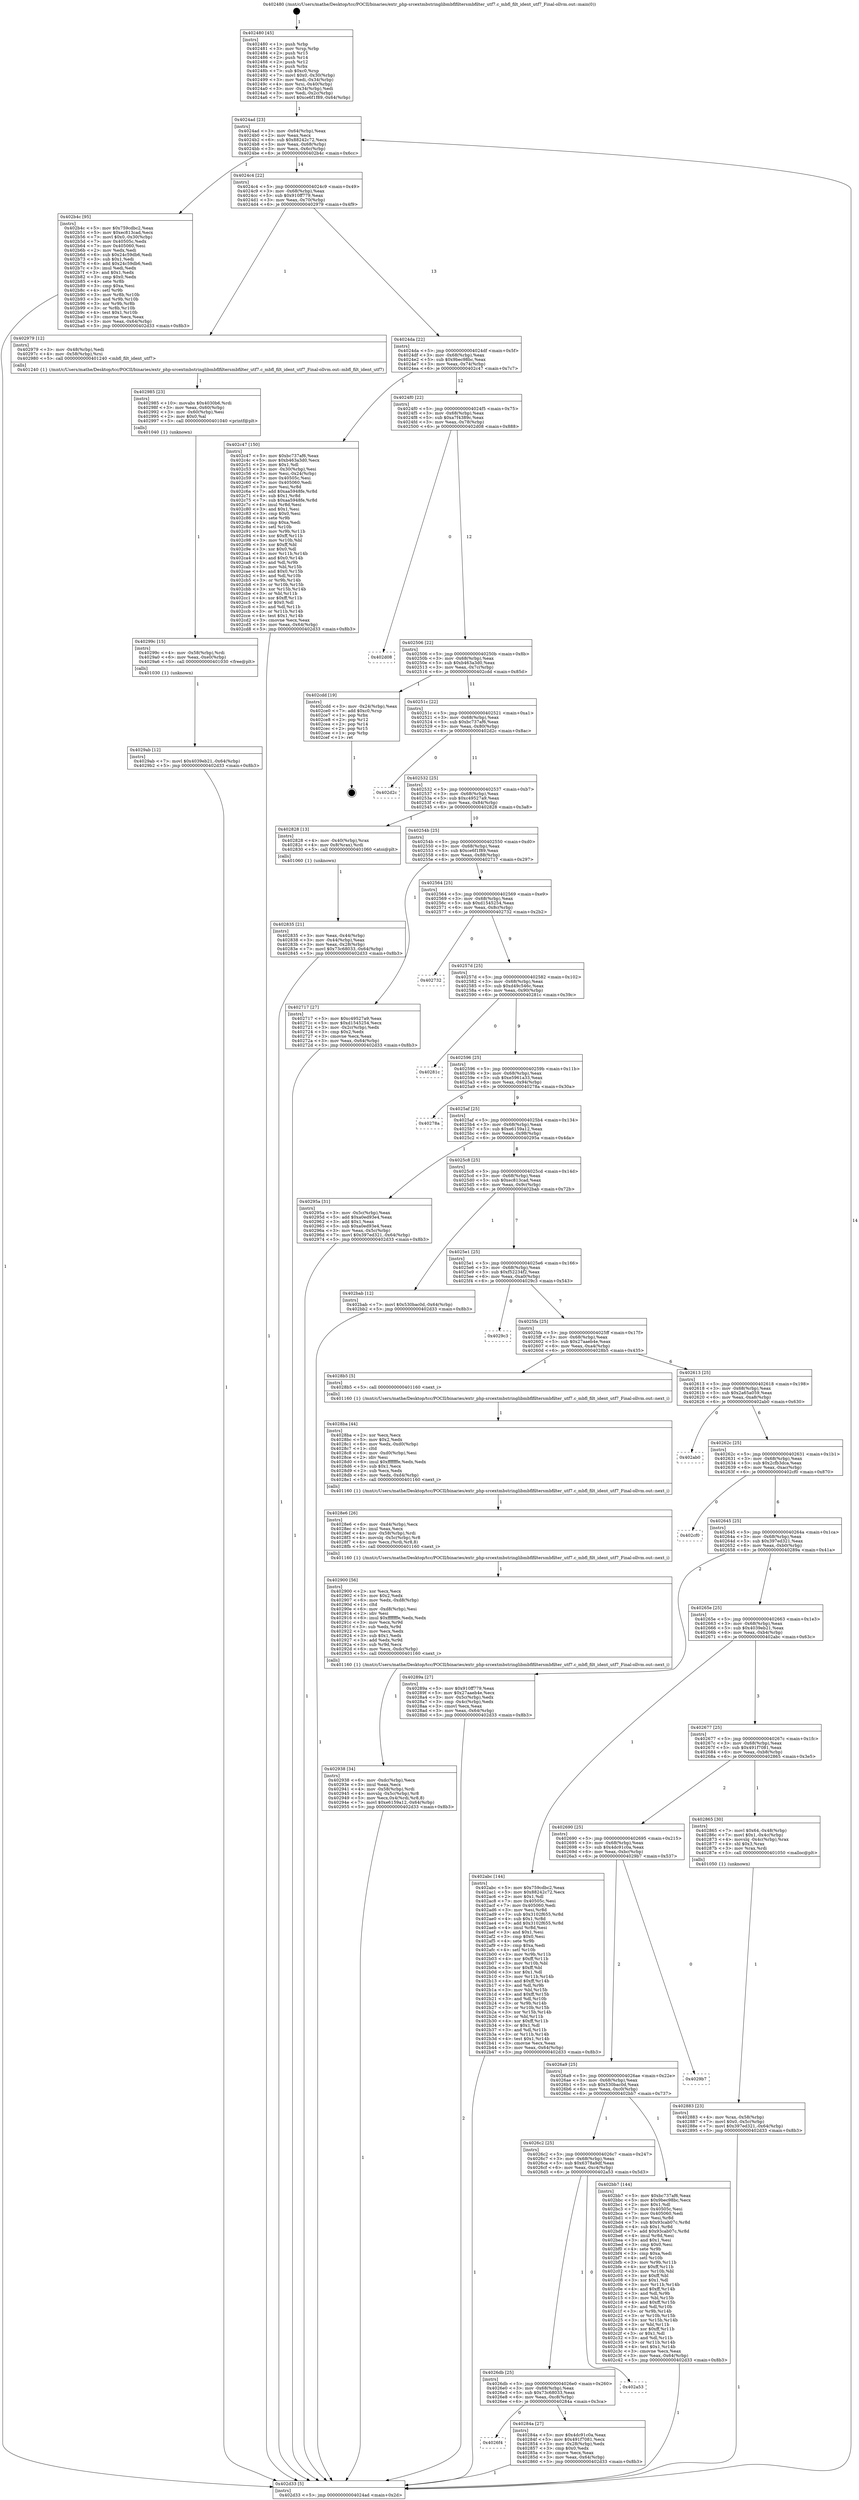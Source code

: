 digraph "0x402480" {
  label = "0x402480 (/mnt/c/Users/mathe/Desktop/tcc/POCII/binaries/extr_php-srcextmbstringlibmbflfiltersmbfilter_utf7.c_mbfl_filt_ident_utf7_Final-ollvm.out::main(0))"
  labelloc = "t"
  node[shape=record]

  Entry [label="",width=0.3,height=0.3,shape=circle,fillcolor=black,style=filled]
  "0x4024ad" [label="{
     0x4024ad [23]\l
     | [instrs]\l
     &nbsp;&nbsp;0x4024ad \<+3\>: mov -0x64(%rbp),%eax\l
     &nbsp;&nbsp;0x4024b0 \<+2\>: mov %eax,%ecx\l
     &nbsp;&nbsp;0x4024b2 \<+6\>: sub $0x88242c72,%ecx\l
     &nbsp;&nbsp;0x4024b8 \<+3\>: mov %eax,-0x68(%rbp)\l
     &nbsp;&nbsp;0x4024bb \<+3\>: mov %ecx,-0x6c(%rbp)\l
     &nbsp;&nbsp;0x4024be \<+6\>: je 0000000000402b4c \<main+0x6cc\>\l
  }"]
  "0x402b4c" [label="{
     0x402b4c [95]\l
     | [instrs]\l
     &nbsp;&nbsp;0x402b4c \<+5\>: mov $0x759cdbc2,%eax\l
     &nbsp;&nbsp;0x402b51 \<+5\>: mov $0xec813cad,%ecx\l
     &nbsp;&nbsp;0x402b56 \<+7\>: movl $0x0,-0x30(%rbp)\l
     &nbsp;&nbsp;0x402b5d \<+7\>: mov 0x40505c,%edx\l
     &nbsp;&nbsp;0x402b64 \<+7\>: mov 0x405060,%esi\l
     &nbsp;&nbsp;0x402b6b \<+2\>: mov %edx,%edi\l
     &nbsp;&nbsp;0x402b6d \<+6\>: sub $0x24c59db6,%edi\l
     &nbsp;&nbsp;0x402b73 \<+3\>: sub $0x1,%edi\l
     &nbsp;&nbsp;0x402b76 \<+6\>: add $0x24c59db6,%edi\l
     &nbsp;&nbsp;0x402b7c \<+3\>: imul %edi,%edx\l
     &nbsp;&nbsp;0x402b7f \<+3\>: and $0x1,%edx\l
     &nbsp;&nbsp;0x402b82 \<+3\>: cmp $0x0,%edx\l
     &nbsp;&nbsp;0x402b85 \<+4\>: sete %r8b\l
     &nbsp;&nbsp;0x402b89 \<+3\>: cmp $0xa,%esi\l
     &nbsp;&nbsp;0x402b8c \<+4\>: setl %r9b\l
     &nbsp;&nbsp;0x402b90 \<+3\>: mov %r8b,%r10b\l
     &nbsp;&nbsp;0x402b93 \<+3\>: and %r9b,%r10b\l
     &nbsp;&nbsp;0x402b96 \<+3\>: xor %r9b,%r8b\l
     &nbsp;&nbsp;0x402b99 \<+3\>: or %r8b,%r10b\l
     &nbsp;&nbsp;0x402b9c \<+4\>: test $0x1,%r10b\l
     &nbsp;&nbsp;0x402ba0 \<+3\>: cmovne %ecx,%eax\l
     &nbsp;&nbsp;0x402ba3 \<+3\>: mov %eax,-0x64(%rbp)\l
     &nbsp;&nbsp;0x402ba6 \<+5\>: jmp 0000000000402d33 \<main+0x8b3\>\l
  }"]
  "0x4024c4" [label="{
     0x4024c4 [22]\l
     | [instrs]\l
     &nbsp;&nbsp;0x4024c4 \<+5\>: jmp 00000000004024c9 \<main+0x49\>\l
     &nbsp;&nbsp;0x4024c9 \<+3\>: mov -0x68(%rbp),%eax\l
     &nbsp;&nbsp;0x4024cc \<+5\>: sub $0x910ff779,%eax\l
     &nbsp;&nbsp;0x4024d1 \<+3\>: mov %eax,-0x70(%rbp)\l
     &nbsp;&nbsp;0x4024d4 \<+6\>: je 0000000000402979 \<main+0x4f9\>\l
  }"]
  Exit [label="",width=0.3,height=0.3,shape=circle,fillcolor=black,style=filled,peripheries=2]
  "0x402979" [label="{
     0x402979 [12]\l
     | [instrs]\l
     &nbsp;&nbsp;0x402979 \<+3\>: mov -0x48(%rbp),%edi\l
     &nbsp;&nbsp;0x40297c \<+4\>: mov -0x58(%rbp),%rsi\l
     &nbsp;&nbsp;0x402980 \<+5\>: call 0000000000401240 \<mbfl_filt_ident_utf7\>\l
     | [calls]\l
     &nbsp;&nbsp;0x401240 \{1\} (/mnt/c/Users/mathe/Desktop/tcc/POCII/binaries/extr_php-srcextmbstringlibmbflfiltersmbfilter_utf7.c_mbfl_filt_ident_utf7_Final-ollvm.out::mbfl_filt_ident_utf7)\l
  }"]
  "0x4024da" [label="{
     0x4024da [22]\l
     | [instrs]\l
     &nbsp;&nbsp;0x4024da \<+5\>: jmp 00000000004024df \<main+0x5f\>\l
     &nbsp;&nbsp;0x4024df \<+3\>: mov -0x68(%rbp),%eax\l
     &nbsp;&nbsp;0x4024e2 \<+5\>: sub $0x9bec98bc,%eax\l
     &nbsp;&nbsp;0x4024e7 \<+3\>: mov %eax,-0x74(%rbp)\l
     &nbsp;&nbsp;0x4024ea \<+6\>: je 0000000000402c47 \<main+0x7c7\>\l
  }"]
  "0x4029ab" [label="{
     0x4029ab [12]\l
     | [instrs]\l
     &nbsp;&nbsp;0x4029ab \<+7\>: movl $0x4039eb21,-0x64(%rbp)\l
     &nbsp;&nbsp;0x4029b2 \<+5\>: jmp 0000000000402d33 \<main+0x8b3\>\l
  }"]
  "0x402c47" [label="{
     0x402c47 [150]\l
     | [instrs]\l
     &nbsp;&nbsp;0x402c47 \<+5\>: mov $0xbc737af6,%eax\l
     &nbsp;&nbsp;0x402c4c \<+5\>: mov $0xb463a3d0,%ecx\l
     &nbsp;&nbsp;0x402c51 \<+2\>: mov $0x1,%dl\l
     &nbsp;&nbsp;0x402c53 \<+3\>: mov -0x30(%rbp),%esi\l
     &nbsp;&nbsp;0x402c56 \<+3\>: mov %esi,-0x24(%rbp)\l
     &nbsp;&nbsp;0x402c59 \<+7\>: mov 0x40505c,%esi\l
     &nbsp;&nbsp;0x402c60 \<+7\>: mov 0x405060,%edi\l
     &nbsp;&nbsp;0x402c67 \<+3\>: mov %esi,%r8d\l
     &nbsp;&nbsp;0x402c6a \<+7\>: add $0xaa5948fe,%r8d\l
     &nbsp;&nbsp;0x402c71 \<+4\>: sub $0x1,%r8d\l
     &nbsp;&nbsp;0x402c75 \<+7\>: sub $0xaa5948fe,%r8d\l
     &nbsp;&nbsp;0x402c7c \<+4\>: imul %r8d,%esi\l
     &nbsp;&nbsp;0x402c80 \<+3\>: and $0x1,%esi\l
     &nbsp;&nbsp;0x402c83 \<+3\>: cmp $0x0,%esi\l
     &nbsp;&nbsp;0x402c86 \<+4\>: sete %r9b\l
     &nbsp;&nbsp;0x402c8a \<+3\>: cmp $0xa,%edi\l
     &nbsp;&nbsp;0x402c8d \<+4\>: setl %r10b\l
     &nbsp;&nbsp;0x402c91 \<+3\>: mov %r9b,%r11b\l
     &nbsp;&nbsp;0x402c94 \<+4\>: xor $0xff,%r11b\l
     &nbsp;&nbsp;0x402c98 \<+3\>: mov %r10b,%bl\l
     &nbsp;&nbsp;0x402c9b \<+3\>: xor $0xff,%bl\l
     &nbsp;&nbsp;0x402c9e \<+3\>: xor $0x0,%dl\l
     &nbsp;&nbsp;0x402ca1 \<+3\>: mov %r11b,%r14b\l
     &nbsp;&nbsp;0x402ca4 \<+4\>: and $0x0,%r14b\l
     &nbsp;&nbsp;0x402ca8 \<+3\>: and %dl,%r9b\l
     &nbsp;&nbsp;0x402cab \<+3\>: mov %bl,%r15b\l
     &nbsp;&nbsp;0x402cae \<+4\>: and $0x0,%r15b\l
     &nbsp;&nbsp;0x402cb2 \<+3\>: and %dl,%r10b\l
     &nbsp;&nbsp;0x402cb5 \<+3\>: or %r9b,%r14b\l
     &nbsp;&nbsp;0x402cb8 \<+3\>: or %r10b,%r15b\l
     &nbsp;&nbsp;0x402cbb \<+3\>: xor %r15b,%r14b\l
     &nbsp;&nbsp;0x402cbe \<+3\>: or %bl,%r11b\l
     &nbsp;&nbsp;0x402cc1 \<+4\>: xor $0xff,%r11b\l
     &nbsp;&nbsp;0x402cc5 \<+3\>: or $0x0,%dl\l
     &nbsp;&nbsp;0x402cc8 \<+3\>: and %dl,%r11b\l
     &nbsp;&nbsp;0x402ccb \<+3\>: or %r11b,%r14b\l
     &nbsp;&nbsp;0x402cce \<+4\>: test $0x1,%r14b\l
     &nbsp;&nbsp;0x402cd2 \<+3\>: cmovne %ecx,%eax\l
     &nbsp;&nbsp;0x402cd5 \<+3\>: mov %eax,-0x64(%rbp)\l
     &nbsp;&nbsp;0x402cd8 \<+5\>: jmp 0000000000402d33 \<main+0x8b3\>\l
  }"]
  "0x4024f0" [label="{
     0x4024f0 [22]\l
     | [instrs]\l
     &nbsp;&nbsp;0x4024f0 \<+5\>: jmp 00000000004024f5 \<main+0x75\>\l
     &nbsp;&nbsp;0x4024f5 \<+3\>: mov -0x68(%rbp),%eax\l
     &nbsp;&nbsp;0x4024f8 \<+5\>: sub $0xa7f4389c,%eax\l
     &nbsp;&nbsp;0x4024fd \<+3\>: mov %eax,-0x78(%rbp)\l
     &nbsp;&nbsp;0x402500 \<+6\>: je 0000000000402d08 \<main+0x888\>\l
  }"]
  "0x40299c" [label="{
     0x40299c [15]\l
     | [instrs]\l
     &nbsp;&nbsp;0x40299c \<+4\>: mov -0x58(%rbp),%rdi\l
     &nbsp;&nbsp;0x4029a0 \<+6\>: mov %eax,-0xe0(%rbp)\l
     &nbsp;&nbsp;0x4029a6 \<+5\>: call 0000000000401030 \<free@plt\>\l
     | [calls]\l
     &nbsp;&nbsp;0x401030 \{1\} (unknown)\l
  }"]
  "0x402d08" [label="{
     0x402d08\l
  }", style=dashed]
  "0x402506" [label="{
     0x402506 [22]\l
     | [instrs]\l
     &nbsp;&nbsp;0x402506 \<+5\>: jmp 000000000040250b \<main+0x8b\>\l
     &nbsp;&nbsp;0x40250b \<+3\>: mov -0x68(%rbp),%eax\l
     &nbsp;&nbsp;0x40250e \<+5\>: sub $0xb463a3d0,%eax\l
     &nbsp;&nbsp;0x402513 \<+3\>: mov %eax,-0x7c(%rbp)\l
     &nbsp;&nbsp;0x402516 \<+6\>: je 0000000000402cdd \<main+0x85d\>\l
  }"]
  "0x402985" [label="{
     0x402985 [23]\l
     | [instrs]\l
     &nbsp;&nbsp;0x402985 \<+10\>: movabs $0x4030b6,%rdi\l
     &nbsp;&nbsp;0x40298f \<+3\>: mov %eax,-0x60(%rbp)\l
     &nbsp;&nbsp;0x402992 \<+3\>: mov -0x60(%rbp),%esi\l
     &nbsp;&nbsp;0x402995 \<+2\>: mov $0x0,%al\l
     &nbsp;&nbsp;0x402997 \<+5\>: call 0000000000401040 \<printf@plt\>\l
     | [calls]\l
     &nbsp;&nbsp;0x401040 \{1\} (unknown)\l
  }"]
  "0x402cdd" [label="{
     0x402cdd [19]\l
     | [instrs]\l
     &nbsp;&nbsp;0x402cdd \<+3\>: mov -0x24(%rbp),%eax\l
     &nbsp;&nbsp;0x402ce0 \<+7\>: add $0xc0,%rsp\l
     &nbsp;&nbsp;0x402ce7 \<+1\>: pop %rbx\l
     &nbsp;&nbsp;0x402ce8 \<+2\>: pop %r12\l
     &nbsp;&nbsp;0x402cea \<+2\>: pop %r14\l
     &nbsp;&nbsp;0x402cec \<+2\>: pop %r15\l
     &nbsp;&nbsp;0x402cee \<+1\>: pop %rbp\l
     &nbsp;&nbsp;0x402cef \<+1\>: ret\l
  }"]
  "0x40251c" [label="{
     0x40251c [22]\l
     | [instrs]\l
     &nbsp;&nbsp;0x40251c \<+5\>: jmp 0000000000402521 \<main+0xa1\>\l
     &nbsp;&nbsp;0x402521 \<+3\>: mov -0x68(%rbp),%eax\l
     &nbsp;&nbsp;0x402524 \<+5\>: sub $0xbc737af6,%eax\l
     &nbsp;&nbsp;0x402529 \<+3\>: mov %eax,-0x80(%rbp)\l
     &nbsp;&nbsp;0x40252c \<+6\>: je 0000000000402d2c \<main+0x8ac\>\l
  }"]
  "0x402938" [label="{
     0x402938 [34]\l
     | [instrs]\l
     &nbsp;&nbsp;0x402938 \<+6\>: mov -0xdc(%rbp),%ecx\l
     &nbsp;&nbsp;0x40293e \<+3\>: imul %eax,%ecx\l
     &nbsp;&nbsp;0x402941 \<+4\>: mov -0x58(%rbp),%rdi\l
     &nbsp;&nbsp;0x402945 \<+4\>: movslq -0x5c(%rbp),%r8\l
     &nbsp;&nbsp;0x402949 \<+5\>: mov %ecx,0x4(%rdi,%r8,8)\l
     &nbsp;&nbsp;0x40294e \<+7\>: movl $0xe6159a12,-0x64(%rbp)\l
     &nbsp;&nbsp;0x402955 \<+5\>: jmp 0000000000402d33 \<main+0x8b3\>\l
  }"]
  "0x402d2c" [label="{
     0x402d2c\l
  }", style=dashed]
  "0x402532" [label="{
     0x402532 [25]\l
     | [instrs]\l
     &nbsp;&nbsp;0x402532 \<+5\>: jmp 0000000000402537 \<main+0xb7\>\l
     &nbsp;&nbsp;0x402537 \<+3\>: mov -0x68(%rbp),%eax\l
     &nbsp;&nbsp;0x40253a \<+5\>: sub $0xc49527a9,%eax\l
     &nbsp;&nbsp;0x40253f \<+6\>: mov %eax,-0x84(%rbp)\l
     &nbsp;&nbsp;0x402545 \<+6\>: je 0000000000402828 \<main+0x3a8\>\l
  }"]
  "0x402900" [label="{
     0x402900 [56]\l
     | [instrs]\l
     &nbsp;&nbsp;0x402900 \<+2\>: xor %ecx,%ecx\l
     &nbsp;&nbsp;0x402902 \<+5\>: mov $0x2,%edx\l
     &nbsp;&nbsp;0x402907 \<+6\>: mov %edx,-0xd8(%rbp)\l
     &nbsp;&nbsp;0x40290d \<+1\>: cltd\l
     &nbsp;&nbsp;0x40290e \<+6\>: mov -0xd8(%rbp),%esi\l
     &nbsp;&nbsp;0x402914 \<+2\>: idiv %esi\l
     &nbsp;&nbsp;0x402916 \<+6\>: imul $0xfffffffe,%edx,%edx\l
     &nbsp;&nbsp;0x40291c \<+3\>: mov %ecx,%r9d\l
     &nbsp;&nbsp;0x40291f \<+3\>: sub %edx,%r9d\l
     &nbsp;&nbsp;0x402922 \<+2\>: mov %ecx,%edx\l
     &nbsp;&nbsp;0x402924 \<+3\>: sub $0x1,%edx\l
     &nbsp;&nbsp;0x402927 \<+3\>: add %edx,%r9d\l
     &nbsp;&nbsp;0x40292a \<+3\>: sub %r9d,%ecx\l
     &nbsp;&nbsp;0x40292d \<+6\>: mov %ecx,-0xdc(%rbp)\l
     &nbsp;&nbsp;0x402933 \<+5\>: call 0000000000401160 \<next_i\>\l
     | [calls]\l
     &nbsp;&nbsp;0x401160 \{1\} (/mnt/c/Users/mathe/Desktop/tcc/POCII/binaries/extr_php-srcextmbstringlibmbflfiltersmbfilter_utf7.c_mbfl_filt_ident_utf7_Final-ollvm.out::next_i)\l
  }"]
  "0x402828" [label="{
     0x402828 [13]\l
     | [instrs]\l
     &nbsp;&nbsp;0x402828 \<+4\>: mov -0x40(%rbp),%rax\l
     &nbsp;&nbsp;0x40282c \<+4\>: mov 0x8(%rax),%rdi\l
     &nbsp;&nbsp;0x402830 \<+5\>: call 0000000000401060 \<atoi@plt\>\l
     | [calls]\l
     &nbsp;&nbsp;0x401060 \{1\} (unknown)\l
  }"]
  "0x40254b" [label="{
     0x40254b [25]\l
     | [instrs]\l
     &nbsp;&nbsp;0x40254b \<+5\>: jmp 0000000000402550 \<main+0xd0\>\l
     &nbsp;&nbsp;0x402550 \<+3\>: mov -0x68(%rbp),%eax\l
     &nbsp;&nbsp;0x402553 \<+5\>: sub $0xce6f1f89,%eax\l
     &nbsp;&nbsp;0x402558 \<+6\>: mov %eax,-0x88(%rbp)\l
     &nbsp;&nbsp;0x40255e \<+6\>: je 0000000000402717 \<main+0x297\>\l
  }"]
  "0x4028e6" [label="{
     0x4028e6 [26]\l
     | [instrs]\l
     &nbsp;&nbsp;0x4028e6 \<+6\>: mov -0xd4(%rbp),%ecx\l
     &nbsp;&nbsp;0x4028ec \<+3\>: imul %eax,%ecx\l
     &nbsp;&nbsp;0x4028ef \<+4\>: mov -0x58(%rbp),%rdi\l
     &nbsp;&nbsp;0x4028f3 \<+4\>: movslq -0x5c(%rbp),%r8\l
     &nbsp;&nbsp;0x4028f7 \<+4\>: mov %ecx,(%rdi,%r8,8)\l
     &nbsp;&nbsp;0x4028fb \<+5\>: call 0000000000401160 \<next_i\>\l
     | [calls]\l
     &nbsp;&nbsp;0x401160 \{1\} (/mnt/c/Users/mathe/Desktop/tcc/POCII/binaries/extr_php-srcextmbstringlibmbflfiltersmbfilter_utf7.c_mbfl_filt_ident_utf7_Final-ollvm.out::next_i)\l
  }"]
  "0x402717" [label="{
     0x402717 [27]\l
     | [instrs]\l
     &nbsp;&nbsp;0x402717 \<+5\>: mov $0xc49527a9,%eax\l
     &nbsp;&nbsp;0x40271c \<+5\>: mov $0xd1545254,%ecx\l
     &nbsp;&nbsp;0x402721 \<+3\>: mov -0x2c(%rbp),%edx\l
     &nbsp;&nbsp;0x402724 \<+3\>: cmp $0x2,%edx\l
     &nbsp;&nbsp;0x402727 \<+3\>: cmovne %ecx,%eax\l
     &nbsp;&nbsp;0x40272a \<+3\>: mov %eax,-0x64(%rbp)\l
     &nbsp;&nbsp;0x40272d \<+5\>: jmp 0000000000402d33 \<main+0x8b3\>\l
  }"]
  "0x402564" [label="{
     0x402564 [25]\l
     | [instrs]\l
     &nbsp;&nbsp;0x402564 \<+5\>: jmp 0000000000402569 \<main+0xe9\>\l
     &nbsp;&nbsp;0x402569 \<+3\>: mov -0x68(%rbp),%eax\l
     &nbsp;&nbsp;0x40256c \<+5\>: sub $0xd1545254,%eax\l
     &nbsp;&nbsp;0x402571 \<+6\>: mov %eax,-0x8c(%rbp)\l
     &nbsp;&nbsp;0x402577 \<+6\>: je 0000000000402732 \<main+0x2b2\>\l
  }"]
  "0x402d33" [label="{
     0x402d33 [5]\l
     | [instrs]\l
     &nbsp;&nbsp;0x402d33 \<+5\>: jmp 00000000004024ad \<main+0x2d\>\l
  }"]
  "0x402480" [label="{
     0x402480 [45]\l
     | [instrs]\l
     &nbsp;&nbsp;0x402480 \<+1\>: push %rbp\l
     &nbsp;&nbsp;0x402481 \<+3\>: mov %rsp,%rbp\l
     &nbsp;&nbsp;0x402484 \<+2\>: push %r15\l
     &nbsp;&nbsp;0x402486 \<+2\>: push %r14\l
     &nbsp;&nbsp;0x402488 \<+2\>: push %r12\l
     &nbsp;&nbsp;0x40248a \<+1\>: push %rbx\l
     &nbsp;&nbsp;0x40248b \<+7\>: sub $0xc0,%rsp\l
     &nbsp;&nbsp;0x402492 \<+7\>: movl $0x0,-0x30(%rbp)\l
     &nbsp;&nbsp;0x402499 \<+3\>: mov %edi,-0x34(%rbp)\l
     &nbsp;&nbsp;0x40249c \<+4\>: mov %rsi,-0x40(%rbp)\l
     &nbsp;&nbsp;0x4024a0 \<+3\>: mov -0x34(%rbp),%edi\l
     &nbsp;&nbsp;0x4024a3 \<+3\>: mov %edi,-0x2c(%rbp)\l
     &nbsp;&nbsp;0x4024a6 \<+7\>: movl $0xce6f1f89,-0x64(%rbp)\l
  }"]
  "0x402835" [label="{
     0x402835 [21]\l
     | [instrs]\l
     &nbsp;&nbsp;0x402835 \<+3\>: mov %eax,-0x44(%rbp)\l
     &nbsp;&nbsp;0x402838 \<+3\>: mov -0x44(%rbp),%eax\l
     &nbsp;&nbsp;0x40283b \<+3\>: mov %eax,-0x28(%rbp)\l
     &nbsp;&nbsp;0x40283e \<+7\>: movl $0x73c68033,-0x64(%rbp)\l
     &nbsp;&nbsp;0x402845 \<+5\>: jmp 0000000000402d33 \<main+0x8b3\>\l
  }"]
  "0x4028ba" [label="{
     0x4028ba [44]\l
     | [instrs]\l
     &nbsp;&nbsp;0x4028ba \<+2\>: xor %ecx,%ecx\l
     &nbsp;&nbsp;0x4028bc \<+5\>: mov $0x2,%edx\l
     &nbsp;&nbsp;0x4028c1 \<+6\>: mov %edx,-0xd0(%rbp)\l
     &nbsp;&nbsp;0x4028c7 \<+1\>: cltd\l
     &nbsp;&nbsp;0x4028c8 \<+6\>: mov -0xd0(%rbp),%esi\l
     &nbsp;&nbsp;0x4028ce \<+2\>: idiv %esi\l
     &nbsp;&nbsp;0x4028d0 \<+6\>: imul $0xfffffffe,%edx,%edx\l
     &nbsp;&nbsp;0x4028d6 \<+3\>: sub $0x1,%ecx\l
     &nbsp;&nbsp;0x4028d9 \<+2\>: sub %ecx,%edx\l
     &nbsp;&nbsp;0x4028db \<+6\>: mov %edx,-0xd4(%rbp)\l
     &nbsp;&nbsp;0x4028e1 \<+5\>: call 0000000000401160 \<next_i\>\l
     | [calls]\l
     &nbsp;&nbsp;0x401160 \{1\} (/mnt/c/Users/mathe/Desktop/tcc/POCII/binaries/extr_php-srcextmbstringlibmbflfiltersmbfilter_utf7.c_mbfl_filt_ident_utf7_Final-ollvm.out::next_i)\l
  }"]
  "0x402732" [label="{
     0x402732\l
  }", style=dashed]
  "0x40257d" [label="{
     0x40257d [25]\l
     | [instrs]\l
     &nbsp;&nbsp;0x40257d \<+5\>: jmp 0000000000402582 \<main+0x102\>\l
     &nbsp;&nbsp;0x402582 \<+3\>: mov -0x68(%rbp),%eax\l
     &nbsp;&nbsp;0x402585 \<+5\>: sub $0xd49c546c,%eax\l
     &nbsp;&nbsp;0x40258a \<+6\>: mov %eax,-0x90(%rbp)\l
     &nbsp;&nbsp;0x402590 \<+6\>: je 000000000040281c \<main+0x39c\>\l
  }"]
  "0x402883" [label="{
     0x402883 [23]\l
     | [instrs]\l
     &nbsp;&nbsp;0x402883 \<+4\>: mov %rax,-0x58(%rbp)\l
     &nbsp;&nbsp;0x402887 \<+7\>: movl $0x0,-0x5c(%rbp)\l
     &nbsp;&nbsp;0x40288e \<+7\>: movl $0x397ed321,-0x64(%rbp)\l
     &nbsp;&nbsp;0x402895 \<+5\>: jmp 0000000000402d33 \<main+0x8b3\>\l
  }"]
  "0x40281c" [label="{
     0x40281c\l
  }", style=dashed]
  "0x402596" [label="{
     0x402596 [25]\l
     | [instrs]\l
     &nbsp;&nbsp;0x402596 \<+5\>: jmp 000000000040259b \<main+0x11b\>\l
     &nbsp;&nbsp;0x40259b \<+3\>: mov -0x68(%rbp),%eax\l
     &nbsp;&nbsp;0x40259e \<+5\>: sub $0xe5961a33,%eax\l
     &nbsp;&nbsp;0x4025a3 \<+6\>: mov %eax,-0x94(%rbp)\l
     &nbsp;&nbsp;0x4025a9 \<+6\>: je 000000000040278a \<main+0x30a\>\l
  }"]
  "0x4026f4" [label="{
     0x4026f4\l
  }", style=dashed]
  "0x40278a" [label="{
     0x40278a\l
  }", style=dashed]
  "0x4025af" [label="{
     0x4025af [25]\l
     | [instrs]\l
     &nbsp;&nbsp;0x4025af \<+5\>: jmp 00000000004025b4 \<main+0x134\>\l
     &nbsp;&nbsp;0x4025b4 \<+3\>: mov -0x68(%rbp),%eax\l
     &nbsp;&nbsp;0x4025b7 \<+5\>: sub $0xe6159a12,%eax\l
     &nbsp;&nbsp;0x4025bc \<+6\>: mov %eax,-0x98(%rbp)\l
     &nbsp;&nbsp;0x4025c2 \<+6\>: je 000000000040295a \<main+0x4da\>\l
  }"]
  "0x40284a" [label="{
     0x40284a [27]\l
     | [instrs]\l
     &nbsp;&nbsp;0x40284a \<+5\>: mov $0x4dc91c0a,%eax\l
     &nbsp;&nbsp;0x40284f \<+5\>: mov $0x491f7081,%ecx\l
     &nbsp;&nbsp;0x402854 \<+3\>: mov -0x28(%rbp),%edx\l
     &nbsp;&nbsp;0x402857 \<+3\>: cmp $0x0,%edx\l
     &nbsp;&nbsp;0x40285a \<+3\>: cmove %ecx,%eax\l
     &nbsp;&nbsp;0x40285d \<+3\>: mov %eax,-0x64(%rbp)\l
     &nbsp;&nbsp;0x402860 \<+5\>: jmp 0000000000402d33 \<main+0x8b3\>\l
  }"]
  "0x40295a" [label="{
     0x40295a [31]\l
     | [instrs]\l
     &nbsp;&nbsp;0x40295a \<+3\>: mov -0x5c(%rbp),%eax\l
     &nbsp;&nbsp;0x40295d \<+5\>: add $0xa0ed93e4,%eax\l
     &nbsp;&nbsp;0x402962 \<+3\>: add $0x1,%eax\l
     &nbsp;&nbsp;0x402965 \<+5\>: sub $0xa0ed93e4,%eax\l
     &nbsp;&nbsp;0x40296a \<+3\>: mov %eax,-0x5c(%rbp)\l
     &nbsp;&nbsp;0x40296d \<+7\>: movl $0x397ed321,-0x64(%rbp)\l
     &nbsp;&nbsp;0x402974 \<+5\>: jmp 0000000000402d33 \<main+0x8b3\>\l
  }"]
  "0x4025c8" [label="{
     0x4025c8 [25]\l
     | [instrs]\l
     &nbsp;&nbsp;0x4025c8 \<+5\>: jmp 00000000004025cd \<main+0x14d\>\l
     &nbsp;&nbsp;0x4025cd \<+3\>: mov -0x68(%rbp),%eax\l
     &nbsp;&nbsp;0x4025d0 \<+5\>: sub $0xec813cad,%eax\l
     &nbsp;&nbsp;0x4025d5 \<+6\>: mov %eax,-0x9c(%rbp)\l
     &nbsp;&nbsp;0x4025db \<+6\>: je 0000000000402bab \<main+0x72b\>\l
  }"]
  "0x4026db" [label="{
     0x4026db [25]\l
     | [instrs]\l
     &nbsp;&nbsp;0x4026db \<+5\>: jmp 00000000004026e0 \<main+0x260\>\l
     &nbsp;&nbsp;0x4026e0 \<+3\>: mov -0x68(%rbp),%eax\l
     &nbsp;&nbsp;0x4026e3 \<+5\>: sub $0x73c68033,%eax\l
     &nbsp;&nbsp;0x4026e8 \<+6\>: mov %eax,-0xc8(%rbp)\l
     &nbsp;&nbsp;0x4026ee \<+6\>: je 000000000040284a \<main+0x3ca\>\l
  }"]
  "0x402bab" [label="{
     0x402bab [12]\l
     | [instrs]\l
     &nbsp;&nbsp;0x402bab \<+7\>: movl $0x530bac0d,-0x64(%rbp)\l
     &nbsp;&nbsp;0x402bb2 \<+5\>: jmp 0000000000402d33 \<main+0x8b3\>\l
  }"]
  "0x4025e1" [label="{
     0x4025e1 [25]\l
     | [instrs]\l
     &nbsp;&nbsp;0x4025e1 \<+5\>: jmp 00000000004025e6 \<main+0x166\>\l
     &nbsp;&nbsp;0x4025e6 \<+3\>: mov -0x68(%rbp),%eax\l
     &nbsp;&nbsp;0x4025e9 \<+5\>: sub $0xf52234f2,%eax\l
     &nbsp;&nbsp;0x4025ee \<+6\>: mov %eax,-0xa0(%rbp)\l
     &nbsp;&nbsp;0x4025f4 \<+6\>: je 00000000004029c3 \<main+0x543\>\l
  }"]
  "0x402a53" [label="{
     0x402a53\l
  }", style=dashed]
  "0x4029c3" [label="{
     0x4029c3\l
  }", style=dashed]
  "0x4025fa" [label="{
     0x4025fa [25]\l
     | [instrs]\l
     &nbsp;&nbsp;0x4025fa \<+5\>: jmp 00000000004025ff \<main+0x17f\>\l
     &nbsp;&nbsp;0x4025ff \<+3\>: mov -0x68(%rbp),%eax\l
     &nbsp;&nbsp;0x402602 \<+5\>: sub $0x27aaeb4e,%eax\l
     &nbsp;&nbsp;0x402607 \<+6\>: mov %eax,-0xa4(%rbp)\l
     &nbsp;&nbsp;0x40260d \<+6\>: je 00000000004028b5 \<main+0x435\>\l
  }"]
  "0x4026c2" [label="{
     0x4026c2 [25]\l
     | [instrs]\l
     &nbsp;&nbsp;0x4026c2 \<+5\>: jmp 00000000004026c7 \<main+0x247\>\l
     &nbsp;&nbsp;0x4026c7 \<+3\>: mov -0x68(%rbp),%eax\l
     &nbsp;&nbsp;0x4026ca \<+5\>: sub $0x6378a9df,%eax\l
     &nbsp;&nbsp;0x4026cf \<+6\>: mov %eax,-0xc4(%rbp)\l
     &nbsp;&nbsp;0x4026d5 \<+6\>: je 0000000000402a53 \<main+0x5d3\>\l
  }"]
  "0x4028b5" [label="{
     0x4028b5 [5]\l
     | [instrs]\l
     &nbsp;&nbsp;0x4028b5 \<+5\>: call 0000000000401160 \<next_i\>\l
     | [calls]\l
     &nbsp;&nbsp;0x401160 \{1\} (/mnt/c/Users/mathe/Desktop/tcc/POCII/binaries/extr_php-srcextmbstringlibmbflfiltersmbfilter_utf7.c_mbfl_filt_ident_utf7_Final-ollvm.out::next_i)\l
  }"]
  "0x402613" [label="{
     0x402613 [25]\l
     | [instrs]\l
     &nbsp;&nbsp;0x402613 \<+5\>: jmp 0000000000402618 \<main+0x198\>\l
     &nbsp;&nbsp;0x402618 \<+3\>: mov -0x68(%rbp),%eax\l
     &nbsp;&nbsp;0x40261b \<+5\>: sub $0x2a65a059,%eax\l
     &nbsp;&nbsp;0x402620 \<+6\>: mov %eax,-0xa8(%rbp)\l
     &nbsp;&nbsp;0x402626 \<+6\>: je 0000000000402ab0 \<main+0x630\>\l
  }"]
  "0x402bb7" [label="{
     0x402bb7 [144]\l
     | [instrs]\l
     &nbsp;&nbsp;0x402bb7 \<+5\>: mov $0xbc737af6,%eax\l
     &nbsp;&nbsp;0x402bbc \<+5\>: mov $0x9bec98bc,%ecx\l
     &nbsp;&nbsp;0x402bc1 \<+2\>: mov $0x1,%dl\l
     &nbsp;&nbsp;0x402bc3 \<+7\>: mov 0x40505c,%esi\l
     &nbsp;&nbsp;0x402bca \<+7\>: mov 0x405060,%edi\l
     &nbsp;&nbsp;0x402bd1 \<+3\>: mov %esi,%r8d\l
     &nbsp;&nbsp;0x402bd4 \<+7\>: sub $0x93cab07c,%r8d\l
     &nbsp;&nbsp;0x402bdb \<+4\>: sub $0x1,%r8d\l
     &nbsp;&nbsp;0x402bdf \<+7\>: add $0x93cab07c,%r8d\l
     &nbsp;&nbsp;0x402be6 \<+4\>: imul %r8d,%esi\l
     &nbsp;&nbsp;0x402bea \<+3\>: and $0x1,%esi\l
     &nbsp;&nbsp;0x402bed \<+3\>: cmp $0x0,%esi\l
     &nbsp;&nbsp;0x402bf0 \<+4\>: sete %r9b\l
     &nbsp;&nbsp;0x402bf4 \<+3\>: cmp $0xa,%edi\l
     &nbsp;&nbsp;0x402bf7 \<+4\>: setl %r10b\l
     &nbsp;&nbsp;0x402bfb \<+3\>: mov %r9b,%r11b\l
     &nbsp;&nbsp;0x402bfe \<+4\>: xor $0xff,%r11b\l
     &nbsp;&nbsp;0x402c02 \<+3\>: mov %r10b,%bl\l
     &nbsp;&nbsp;0x402c05 \<+3\>: xor $0xff,%bl\l
     &nbsp;&nbsp;0x402c08 \<+3\>: xor $0x1,%dl\l
     &nbsp;&nbsp;0x402c0b \<+3\>: mov %r11b,%r14b\l
     &nbsp;&nbsp;0x402c0e \<+4\>: and $0xff,%r14b\l
     &nbsp;&nbsp;0x402c12 \<+3\>: and %dl,%r9b\l
     &nbsp;&nbsp;0x402c15 \<+3\>: mov %bl,%r15b\l
     &nbsp;&nbsp;0x402c18 \<+4\>: and $0xff,%r15b\l
     &nbsp;&nbsp;0x402c1c \<+3\>: and %dl,%r10b\l
     &nbsp;&nbsp;0x402c1f \<+3\>: or %r9b,%r14b\l
     &nbsp;&nbsp;0x402c22 \<+3\>: or %r10b,%r15b\l
     &nbsp;&nbsp;0x402c25 \<+3\>: xor %r15b,%r14b\l
     &nbsp;&nbsp;0x402c28 \<+3\>: or %bl,%r11b\l
     &nbsp;&nbsp;0x402c2b \<+4\>: xor $0xff,%r11b\l
     &nbsp;&nbsp;0x402c2f \<+3\>: or $0x1,%dl\l
     &nbsp;&nbsp;0x402c32 \<+3\>: and %dl,%r11b\l
     &nbsp;&nbsp;0x402c35 \<+3\>: or %r11b,%r14b\l
     &nbsp;&nbsp;0x402c38 \<+4\>: test $0x1,%r14b\l
     &nbsp;&nbsp;0x402c3c \<+3\>: cmovne %ecx,%eax\l
     &nbsp;&nbsp;0x402c3f \<+3\>: mov %eax,-0x64(%rbp)\l
     &nbsp;&nbsp;0x402c42 \<+5\>: jmp 0000000000402d33 \<main+0x8b3\>\l
  }"]
  "0x402ab0" [label="{
     0x402ab0\l
  }", style=dashed]
  "0x40262c" [label="{
     0x40262c [25]\l
     | [instrs]\l
     &nbsp;&nbsp;0x40262c \<+5\>: jmp 0000000000402631 \<main+0x1b1\>\l
     &nbsp;&nbsp;0x402631 \<+3\>: mov -0x68(%rbp),%eax\l
     &nbsp;&nbsp;0x402634 \<+5\>: sub $0x2cfb3dca,%eax\l
     &nbsp;&nbsp;0x402639 \<+6\>: mov %eax,-0xac(%rbp)\l
     &nbsp;&nbsp;0x40263f \<+6\>: je 0000000000402cf0 \<main+0x870\>\l
  }"]
  "0x4026a9" [label="{
     0x4026a9 [25]\l
     | [instrs]\l
     &nbsp;&nbsp;0x4026a9 \<+5\>: jmp 00000000004026ae \<main+0x22e\>\l
     &nbsp;&nbsp;0x4026ae \<+3\>: mov -0x68(%rbp),%eax\l
     &nbsp;&nbsp;0x4026b1 \<+5\>: sub $0x530bac0d,%eax\l
     &nbsp;&nbsp;0x4026b6 \<+6\>: mov %eax,-0xc0(%rbp)\l
     &nbsp;&nbsp;0x4026bc \<+6\>: je 0000000000402bb7 \<main+0x737\>\l
  }"]
  "0x402cf0" [label="{
     0x402cf0\l
  }", style=dashed]
  "0x402645" [label="{
     0x402645 [25]\l
     | [instrs]\l
     &nbsp;&nbsp;0x402645 \<+5\>: jmp 000000000040264a \<main+0x1ca\>\l
     &nbsp;&nbsp;0x40264a \<+3\>: mov -0x68(%rbp),%eax\l
     &nbsp;&nbsp;0x40264d \<+5\>: sub $0x397ed321,%eax\l
     &nbsp;&nbsp;0x402652 \<+6\>: mov %eax,-0xb0(%rbp)\l
     &nbsp;&nbsp;0x402658 \<+6\>: je 000000000040289a \<main+0x41a\>\l
  }"]
  "0x4029b7" [label="{
     0x4029b7\l
  }", style=dashed]
  "0x40289a" [label="{
     0x40289a [27]\l
     | [instrs]\l
     &nbsp;&nbsp;0x40289a \<+5\>: mov $0x910ff779,%eax\l
     &nbsp;&nbsp;0x40289f \<+5\>: mov $0x27aaeb4e,%ecx\l
     &nbsp;&nbsp;0x4028a4 \<+3\>: mov -0x5c(%rbp),%edx\l
     &nbsp;&nbsp;0x4028a7 \<+3\>: cmp -0x4c(%rbp),%edx\l
     &nbsp;&nbsp;0x4028aa \<+3\>: cmovl %ecx,%eax\l
     &nbsp;&nbsp;0x4028ad \<+3\>: mov %eax,-0x64(%rbp)\l
     &nbsp;&nbsp;0x4028b0 \<+5\>: jmp 0000000000402d33 \<main+0x8b3\>\l
  }"]
  "0x40265e" [label="{
     0x40265e [25]\l
     | [instrs]\l
     &nbsp;&nbsp;0x40265e \<+5\>: jmp 0000000000402663 \<main+0x1e3\>\l
     &nbsp;&nbsp;0x402663 \<+3\>: mov -0x68(%rbp),%eax\l
     &nbsp;&nbsp;0x402666 \<+5\>: sub $0x4039eb21,%eax\l
     &nbsp;&nbsp;0x40266b \<+6\>: mov %eax,-0xb4(%rbp)\l
     &nbsp;&nbsp;0x402671 \<+6\>: je 0000000000402abc \<main+0x63c\>\l
  }"]
  "0x402690" [label="{
     0x402690 [25]\l
     | [instrs]\l
     &nbsp;&nbsp;0x402690 \<+5\>: jmp 0000000000402695 \<main+0x215\>\l
     &nbsp;&nbsp;0x402695 \<+3\>: mov -0x68(%rbp),%eax\l
     &nbsp;&nbsp;0x402698 \<+5\>: sub $0x4dc91c0a,%eax\l
     &nbsp;&nbsp;0x40269d \<+6\>: mov %eax,-0xbc(%rbp)\l
     &nbsp;&nbsp;0x4026a3 \<+6\>: je 00000000004029b7 \<main+0x537\>\l
  }"]
  "0x402abc" [label="{
     0x402abc [144]\l
     | [instrs]\l
     &nbsp;&nbsp;0x402abc \<+5\>: mov $0x759cdbc2,%eax\l
     &nbsp;&nbsp;0x402ac1 \<+5\>: mov $0x88242c72,%ecx\l
     &nbsp;&nbsp;0x402ac6 \<+2\>: mov $0x1,%dl\l
     &nbsp;&nbsp;0x402ac8 \<+7\>: mov 0x40505c,%esi\l
     &nbsp;&nbsp;0x402acf \<+7\>: mov 0x405060,%edi\l
     &nbsp;&nbsp;0x402ad6 \<+3\>: mov %esi,%r8d\l
     &nbsp;&nbsp;0x402ad9 \<+7\>: sub $0x3102f655,%r8d\l
     &nbsp;&nbsp;0x402ae0 \<+4\>: sub $0x1,%r8d\l
     &nbsp;&nbsp;0x402ae4 \<+7\>: add $0x3102f655,%r8d\l
     &nbsp;&nbsp;0x402aeb \<+4\>: imul %r8d,%esi\l
     &nbsp;&nbsp;0x402aef \<+3\>: and $0x1,%esi\l
     &nbsp;&nbsp;0x402af2 \<+3\>: cmp $0x0,%esi\l
     &nbsp;&nbsp;0x402af5 \<+4\>: sete %r9b\l
     &nbsp;&nbsp;0x402af9 \<+3\>: cmp $0xa,%edi\l
     &nbsp;&nbsp;0x402afc \<+4\>: setl %r10b\l
     &nbsp;&nbsp;0x402b00 \<+3\>: mov %r9b,%r11b\l
     &nbsp;&nbsp;0x402b03 \<+4\>: xor $0xff,%r11b\l
     &nbsp;&nbsp;0x402b07 \<+3\>: mov %r10b,%bl\l
     &nbsp;&nbsp;0x402b0a \<+3\>: xor $0xff,%bl\l
     &nbsp;&nbsp;0x402b0d \<+3\>: xor $0x1,%dl\l
     &nbsp;&nbsp;0x402b10 \<+3\>: mov %r11b,%r14b\l
     &nbsp;&nbsp;0x402b13 \<+4\>: and $0xff,%r14b\l
     &nbsp;&nbsp;0x402b17 \<+3\>: and %dl,%r9b\l
     &nbsp;&nbsp;0x402b1a \<+3\>: mov %bl,%r15b\l
     &nbsp;&nbsp;0x402b1d \<+4\>: and $0xff,%r15b\l
     &nbsp;&nbsp;0x402b21 \<+3\>: and %dl,%r10b\l
     &nbsp;&nbsp;0x402b24 \<+3\>: or %r9b,%r14b\l
     &nbsp;&nbsp;0x402b27 \<+3\>: or %r10b,%r15b\l
     &nbsp;&nbsp;0x402b2a \<+3\>: xor %r15b,%r14b\l
     &nbsp;&nbsp;0x402b2d \<+3\>: or %bl,%r11b\l
     &nbsp;&nbsp;0x402b30 \<+4\>: xor $0xff,%r11b\l
     &nbsp;&nbsp;0x402b34 \<+3\>: or $0x1,%dl\l
     &nbsp;&nbsp;0x402b37 \<+3\>: and %dl,%r11b\l
     &nbsp;&nbsp;0x402b3a \<+3\>: or %r11b,%r14b\l
     &nbsp;&nbsp;0x402b3d \<+4\>: test $0x1,%r14b\l
     &nbsp;&nbsp;0x402b41 \<+3\>: cmovne %ecx,%eax\l
     &nbsp;&nbsp;0x402b44 \<+3\>: mov %eax,-0x64(%rbp)\l
     &nbsp;&nbsp;0x402b47 \<+5\>: jmp 0000000000402d33 \<main+0x8b3\>\l
  }"]
  "0x402677" [label="{
     0x402677 [25]\l
     | [instrs]\l
     &nbsp;&nbsp;0x402677 \<+5\>: jmp 000000000040267c \<main+0x1fc\>\l
     &nbsp;&nbsp;0x40267c \<+3\>: mov -0x68(%rbp),%eax\l
     &nbsp;&nbsp;0x40267f \<+5\>: sub $0x491f7081,%eax\l
     &nbsp;&nbsp;0x402684 \<+6\>: mov %eax,-0xb8(%rbp)\l
     &nbsp;&nbsp;0x40268a \<+6\>: je 0000000000402865 \<main+0x3e5\>\l
  }"]
  "0x402865" [label="{
     0x402865 [30]\l
     | [instrs]\l
     &nbsp;&nbsp;0x402865 \<+7\>: movl $0x64,-0x48(%rbp)\l
     &nbsp;&nbsp;0x40286c \<+7\>: movl $0x1,-0x4c(%rbp)\l
     &nbsp;&nbsp;0x402873 \<+4\>: movslq -0x4c(%rbp),%rax\l
     &nbsp;&nbsp;0x402877 \<+4\>: shl $0x3,%rax\l
     &nbsp;&nbsp;0x40287b \<+3\>: mov %rax,%rdi\l
     &nbsp;&nbsp;0x40287e \<+5\>: call 0000000000401050 \<malloc@plt\>\l
     | [calls]\l
     &nbsp;&nbsp;0x401050 \{1\} (unknown)\l
  }"]
  Entry -> "0x402480" [label=" 1"]
  "0x4024ad" -> "0x402b4c" [label=" 1"]
  "0x4024ad" -> "0x4024c4" [label=" 14"]
  "0x402cdd" -> Exit [label=" 1"]
  "0x4024c4" -> "0x402979" [label=" 1"]
  "0x4024c4" -> "0x4024da" [label=" 13"]
  "0x402c47" -> "0x402d33" [label=" 1"]
  "0x4024da" -> "0x402c47" [label=" 1"]
  "0x4024da" -> "0x4024f0" [label=" 12"]
  "0x402bb7" -> "0x402d33" [label=" 1"]
  "0x4024f0" -> "0x402d08" [label=" 0"]
  "0x4024f0" -> "0x402506" [label=" 12"]
  "0x402bab" -> "0x402d33" [label=" 1"]
  "0x402506" -> "0x402cdd" [label=" 1"]
  "0x402506" -> "0x40251c" [label=" 11"]
  "0x402b4c" -> "0x402d33" [label=" 1"]
  "0x40251c" -> "0x402d2c" [label=" 0"]
  "0x40251c" -> "0x402532" [label=" 11"]
  "0x402abc" -> "0x402d33" [label=" 1"]
  "0x402532" -> "0x402828" [label=" 1"]
  "0x402532" -> "0x40254b" [label=" 10"]
  "0x4029ab" -> "0x402d33" [label=" 1"]
  "0x40254b" -> "0x402717" [label=" 1"]
  "0x40254b" -> "0x402564" [label=" 9"]
  "0x402717" -> "0x402d33" [label=" 1"]
  "0x402480" -> "0x4024ad" [label=" 1"]
  "0x402d33" -> "0x4024ad" [label=" 14"]
  "0x402828" -> "0x402835" [label=" 1"]
  "0x402835" -> "0x402d33" [label=" 1"]
  "0x40299c" -> "0x4029ab" [label=" 1"]
  "0x402564" -> "0x402732" [label=" 0"]
  "0x402564" -> "0x40257d" [label=" 9"]
  "0x402985" -> "0x40299c" [label=" 1"]
  "0x40257d" -> "0x40281c" [label=" 0"]
  "0x40257d" -> "0x402596" [label=" 9"]
  "0x402979" -> "0x402985" [label=" 1"]
  "0x402596" -> "0x40278a" [label=" 0"]
  "0x402596" -> "0x4025af" [label=" 9"]
  "0x40295a" -> "0x402d33" [label=" 1"]
  "0x4025af" -> "0x40295a" [label=" 1"]
  "0x4025af" -> "0x4025c8" [label=" 8"]
  "0x402938" -> "0x402d33" [label=" 1"]
  "0x4025c8" -> "0x402bab" [label=" 1"]
  "0x4025c8" -> "0x4025e1" [label=" 7"]
  "0x4028e6" -> "0x402900" [label=" 1"]
  "0x4025e1" -> "0x4029c3" [label=" 0"]
  "0x4025e1" -> "0x4025fa" [label=" 7"]
  "0x4028ba" -> "0x4028e6" [label=" 1"]
  "0x4025fa" -> "0x4028b5" [label=" 1"]
  "0x4025fa" -> "0x402613" [label=" 6"]
  "0x40289a" -> "0x402d33" [label=" 2"]
  "0x402613" -> "0x402ab0" [label=" 0"]
  "0x402613" -> "0x40262c" [label=" 6"]
  "0x402883" -> "0x402d33" [label=" 1"]
  "0x40262c" -> "0x402cf0" [label=" 0"]
  "0x40262c" -> "0x402645" [label=" 6"]
  "0x40284a" -> "0x402d33" [label=" 1"]
  "0x402645" -> "0x40289a" [label=" 2"]
  "0x402645" -> "0x40265e" [label=" 4"]
  "0x4026db" -> "0x4026f4" [label=" 0"]
  "0x40265e" -> "0x402abc" [label=" 1"]
  "0x40265e" -> "0x402677" [label=" 3"]
  "0x402900" -> "0x402938" [label=" 1"]
  "0x402677" -> "0x402865" [label=" 1"]
  "0x402677" -> "0x402690" [label=" 2"]
  "0x4026db" -> "0x40284a" [label=" 1"]
  "0x402690" -> "0x4029b7" [label=" 0"]
  "0x402690" -> "0x4026a9" [label=" 2"]
  "0x402865" -> "0x402883" [label=" 1"]
  "0x4026a9" -> "0x402bb7" [label=" 1"]
  "0x4026a9" -> "0x4026c2" [label=" 1"]
  "0x4028b5" -> "0x4028ba" [label=" 1"]
  "0x4026c2" -> "0x402a53" [label=" 0"]
  "0x4026c2" -> "0x4026db" [label=" 1"]
}
